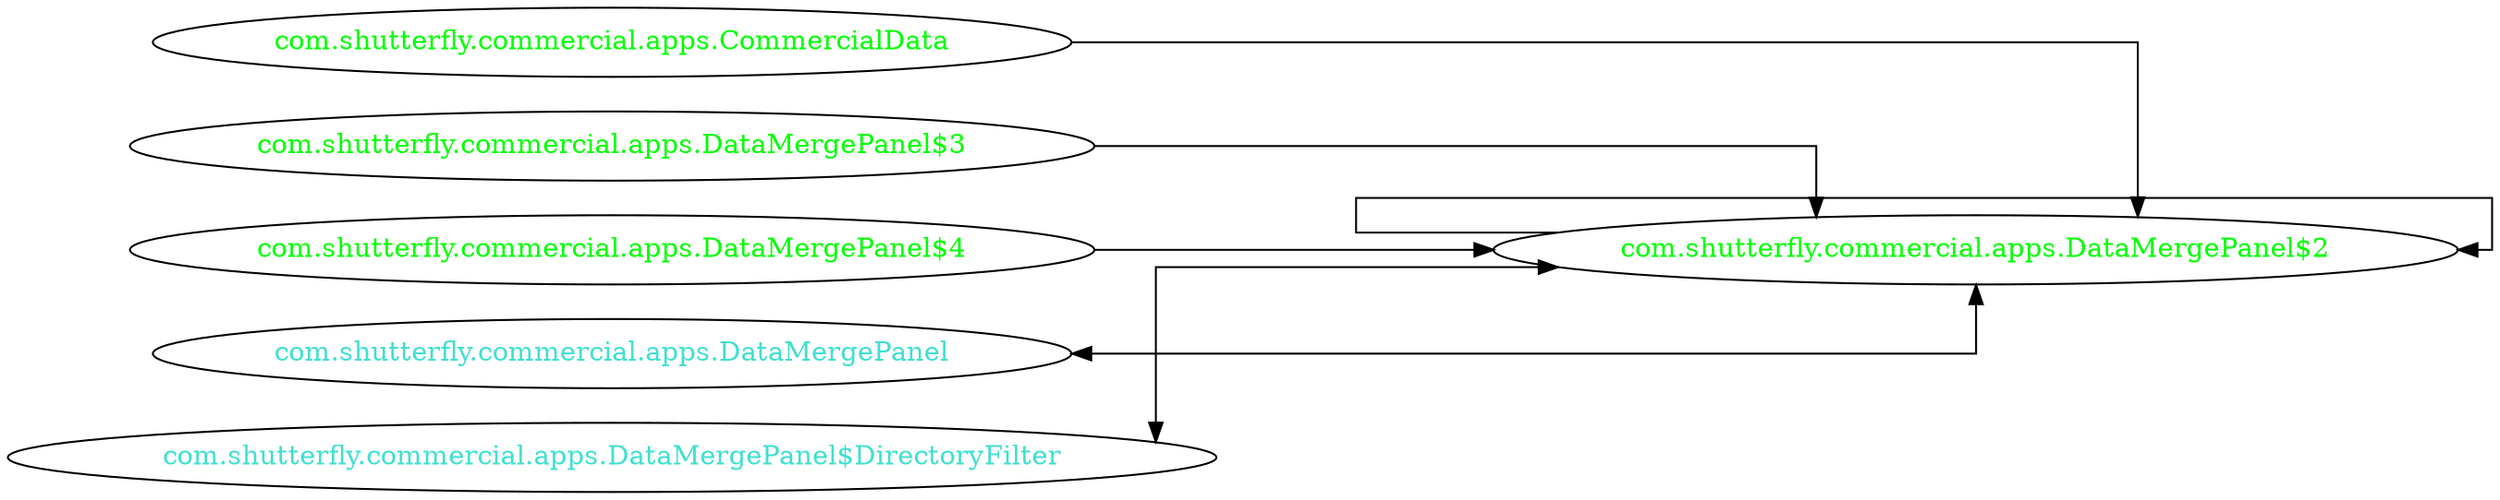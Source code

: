 digraph dependencyGraph {
 concentrate=true;
 ranksep="2.0";
 rankdir="LR"; 
 splines="ortho";
"com.shutterfly.commercial.apps.DataMergePanel$2" [fontcolor="red"];
"com.shutterfly.commercial.apps.CommercialData" [ fontcolor="green" ];
"com.shutterfly.commercial.apps.CommercialData"->"com.shutterfly.commercial.apps.DataMergePanel$2";
"com.shutterfly.commercial.apps.DataMergePanel$2" [ fontcolor="green" ];
"com.shutterfly.commercial.apps.DataMergePanel$2"->"com.shutterfly.commercial.apps.DataMergePanel$2";
"com.shutterfly.commercial.apps.DataMergePanel$3" [ fontcolor="green" ];
"com.shutterfly.commercial.apps.DataMergePanel$3"->"com.shutterfly.commercial.apps.DataMergePanel$2";
"com.shutterfly.commercial.apps.DataMergePanel$4" [ fontcolor="green" ];
"com.shutterfly.commercial.apps.DataMergePanel$4"->"com.shutterfly.commercial.apps.DataMergePanel$2";
"com.shutterfly.commercial.apps.DataMergePanel" [ fontcolor="turquoise" ];
"com.shutterfly.commercial.apps.DataMergePanel"->"com.shutterfly.commercial.apps.DataMergePanel$2" [dir=both];
"com.shutterfly.commercial.apps.DataMergePanel$DirectoryFilter" [ fontcolor="turquoise" ];
"com.shutterfly.commercial.apps.DataMergePanel$DirectoryFilter"->"com.shutterfly.commercial.apps.DataMergePanel$2" [dir=both];
}